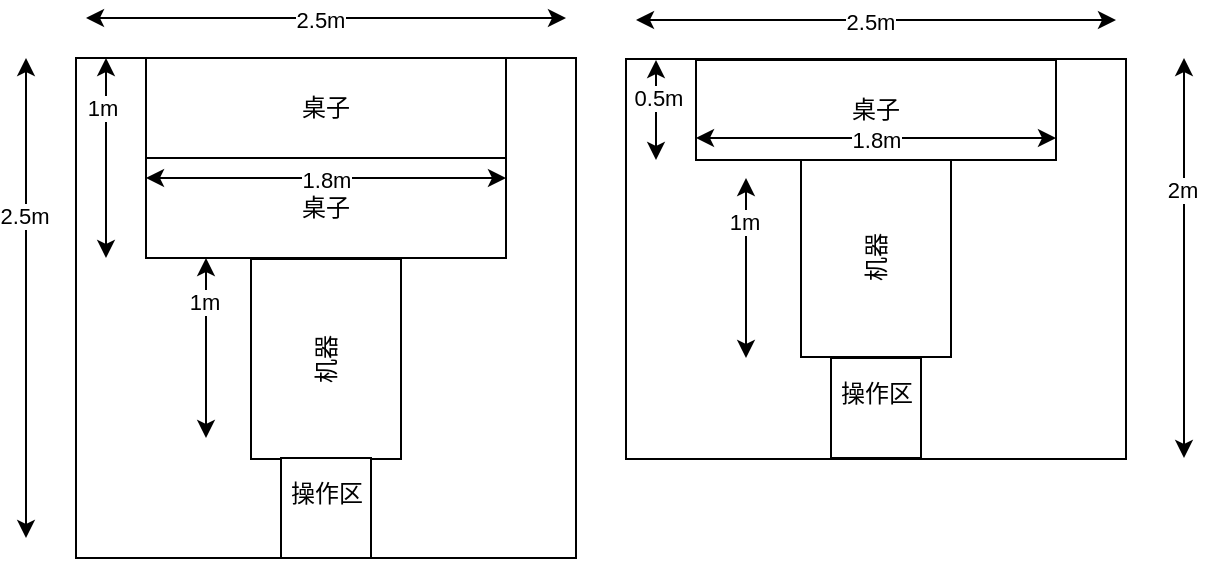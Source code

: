 <mxfile version="27.1.4">
  <diagram name="第 1 页" id="XqW4YtKoJZ4eg3O_WtkF">
    <mxGraphModel dx="923" dy="584" grid="1" gridSize="10" guides="1" tooltips="1" connect="1" arrows="1" fold="1" page="1" pageScale="1" pageWidth="700" pageHeight="1000" math="0" shadow="0">
      <root>
        <mxCell id="0" />
        <mxCell id="1" parent="0" />
        <mxCell id="QgqbaAy0OsrkQTlKKHhq-11" value="" style="endArrow=classic;startArrow=classic;html=1;rounded=0;" edge="1" parent="1">
          <mxGeometry width="50" height="50" relative="1" as="geometry">
            <mxPoint x="60" y="600" as="sourcePoint" />
            <mxPoint x="60" y="360" as="targetPoint" />
          </mxGeometry>
        </mxCell>
        <mxCell id="QgqbaAy0OsrkQTlKKHhq-12" value="2.5&lt;span style=&quot;background-color: light-dark(#ffffff, var(--ge-dark-color, #121212)); color: light-dark(rgb(0, 0, 0), rgb(255, 255, 255));&quot;&gt;m&lt;/span&gt;" style="edgeLabel;html=1;align=center;verticalAlign=middle;resizable=0;points=[];" vertex="1" connectable="0" parent="QgqbaAy0OsrkQTlKKHhq-11">
          <mxGeometry x="0.347" y="1" relative="1" as="geometry">
            <mxPoint as="offset" />
          </mxGeometry>
        </mxCell>
        <mxCell id="QgqbaAy0OsrkQTlKKHhq-34" value="" style="group" vertex="1" connectable="0" parent="1">
          <mxGeometry x="85.0" y="340" width="250" height="270" as="geometry" />
        </mxCell>
        <mxCell id="QgqbaAy0OsrkQTlKKHhq-1" value="" style="rounded=0;whiteSpace=wrap;html=1;rotation=90;movable=1;resizable=1;rotatable=1;deletable=1;editable=1;locked=0;connectable=1;" vertex="1" parent="QgqbaAy0OsrkQTlKKHhq-34">
          <mxGeometry x="1.421e-14" y="20" width="250" height="250" as="geometry" />
        </mxCell>
        <mxCell id="QgqbaAy0OsrkQTlKKHhq-2" value="桌子" style="rounded=0;whiteSpace=wrap;html=1;movable=1;resizable=1;rotatable=1;deletable=1;editable=1;locked=0;connectable=1;" vertex="1" parent="QgqbaAy0OsrkQTlKKHhq-34">
          <mxGeometry x="35.0" y="70" width="180" height="50" as="geometry" />
        </mxCell>
        <mxCell id="QgqbaAy0OsrkQTlKKHhq-6" value="" style="endArrow=classic;startArrow=classic;html=1;rounded=0;movable=1;resizable=1;rotatable=1;deletable=1;editable=1;locked=0;connectable=1;" edge="1" parent="QgqbaAy0OsrkQTlKKHhq-34">
          <mxGeometry width="50" height="50" relative="1" as="geometry">
            <mxPoint x="35.0" y="80" as="sourcePoint" />
            <mxPoint x="215" y="80" as="targetPoint" />
          </mxGeometry>
        </mxCell>
        <mxCell id="QgqbaAy0OsrkQTlKKHhq-7" value="1.8m" style="edgeLabel;html=1;align=center;verticalAlign=middle;resizable=1;points=[];movable=1;rotatable=1;deletable=1;editable=1;locked=0;connectable=1;" vertex="1" connectable="0" parent="QgqbaAy0OsrkQTlKKHhq-6">
          <mxGeometry x="0.175" y="-1" relative="1" as="geometry">
            <mxPoint x="-16" as="offset" />
          </mxGeometry>
        </mxCell>
        <mxCell id="QgqbaAy0OsrkQTlKKHhq-8" value="" style="endArrow=classic;startArrow=classic;html=1;rounded=0;movable=1;resizable=1;rotatable=1;deletable=1;editable=1;locked=0;connectable=1;" edge="1" parent="QgqbaAy0OsrkQTlKKHhq-34">
          <mxGeometry width="50" height="50" relative="1" as="geometry">
            <mxPoint x="5.0" as="sourcePoint" />
            <mxPoint x="245" as="targetPoint" />
          </mxGeometry>
        </mxCell>
        <mxCell id="QgqbaAy0OsrkQTlKKHhq-10" value="2.5m" style="edgeLabel;html=1;align=center;verticalAlign=middle;resizable=1;points=[];movable=1;rotatable=1;deletable=1;editable=1;locked=0;connectable=1;" vertex="1" connectable="0" parent="QgqbaAy0OsrkQTlKKHhq-8">
          <mxGeometry x="-0.023" y="-1" relative="1" as="geometry">
            <mxPoint as="offset" />
          </mxGeometry>
        </mxCell>
        <mxCell id="QgqbaAy0OsrkQTlKKHhq-13" value="" style="endArrow=classic;startArrow=classic;html=1;rounded=0;movable=1;resizable=1;rotatable=1;deletable=1;editable=1;locked=0;connectable=1;" edge="1" parent="QgqbaAy0OsrkQTlKKHhq-34">
          <mxGeometry width="50" height="50" relative="1" as="geometry">
            <mxPoint x="15.0" y="120" as="sourcePoint" />
            <mxPoint x="15.0" y="20" as="targetPoint" />
          </mxGeometry>
        </mxCell>
        <mxCell id="QgqbaAy0OsrkQTlKKHhq-15" value="1m" style="edgeLabel;html=1;align=center;verticalAlign=middle;resizable=1;points=[];movable=1;rotatable=1;deletable=1;editable=1;locked=0;connectable=1;" vertex="1" connectable="0" parent="QgqbaAy0OsrkQTlKKHhq-13">
          <mxGeometry x="0.501" y="2" relative="1" as="geometry">
            <mxPoint as="offset" />
          </mxGeometry>
        </mxCell>
        <mxCell id="QgqbaAy0OsrkQTlKKHhq-16" value="机器" style="whiteSpace=wrap;html=1;rotation=-90;movable=1;resizable=1;rotatable=1;deletable=1;editable=1;locked=0;connectable=1;" vertex="1" parent="QgqbaAy0OsrkQTlKKHhq-34">
          <mxGeometry x="75.0" y="133" width="100" height="75" as="geometry" />
        </mxCell>
        <mxCell id="QgqbaAy0OsrkQTlKKHhq-17" value="桌子" style="rounded=0;whiteSpace=wrap;html=1;movable=1;resizable=1;rotatable=1;deletable=1;editable=1;locked=0;connectable=1;" vertex="1" parent="QgqbaAy0OsrkQTlKKHhq-34">
          <mxGeometry x="35.0" y="20" width="180" height="50" as="geometry" />
        </mxCell>
        <mxCell id="QgqbaAy0OsrkQTlKKHhq-19" value="操作区&lt;div&gt;&lt;br&gt;&lt;/div&gt;" style="rounded=0;whiteSpace=wrap;html=1;movable=1;resizable=1;rotatable=1;deletable=1;editable=1;locked=0;connectable=1;" vertex="1" parent="QgqbaAy0OsrkQTlKKHhq-34">
          <mxGeometry x="102.5" y="220" width="45" height="50" as="geometry" />
        </mxCell>
        <mxCell id="QgqbaAy0OsrkQTlKKHhq-41" value="" style="endArrow=classic;startArrow=classic;html=1;rounded=0;" edge="1" parent="QgqbaAy0OsrkQTlKKHhq-34">
          <mxGeometry width="50" height="50" relative="1" as="geometry">
            <mxPoint x="65.0" y="210" as="sourcePoint" />
            <mxPoint x="65.0" y="120" as="targetPoint" />
          </mxGeometry>
        </mxCell>
        <mxCell id="QgqbaAy0OsrkQTlKKHhq-42" value="1m" style="edgeLabel;html=1;align=center;verticalAlign=middle;resizable=0;points=[];" vertex="1" connectable="0" parent="QgqbaAy0OsrkQTlKKHhq-41">
          <mxGeometry x="0.516" y="1" relative="1" as="geometry">
            <mxPoint as="offset" />
          </mxGeometry>
        </mxCell>
        <mxCell id="QgqbaAy0OsrkQTlKKHhq-35" value="" style="endArrow=classic;startArrow=classic;html=1;rounded=0;" edge="1" parent="1">
          <mxGeometry width="50" height="50" relative="1" as="geometry">
            <mxPoint x="639" y="560" as="sourcePoint" />
            <mxPoint x="639" y="360" as="targetPoint" />
          </mxGeometry>
        </mxCell>
        <mxCell id="QgqbaAy0OsrkQTlKKHhq-36" value="2&lt;span style=&quot;background-color: light-dark(#ffffff, var(--ge-dark-color, #121212)); color: light-dark(rgb(0, 0, 0), rgb(255, 255, 255));&quot;&gt;m&lt;/span&gt;" style="edgeLabel;html=1;align=center;verticalAlign=middle;resizable=0;points=[];" vertex="1" connectable="0" parent="QgqbaAy0OsrkQTlKKHhq-35">
          <mxGeometry x="0.347" y="1" relative="1" as="geometry">
            <mxPoint as="offset" />
          </mxGeometry>
        </mxCell>
        <mxCell id="QgqbaAy0OsrkQTlKKHhq-20" value="" style="rounded=0;whiteSpace=wrap;html=1;rotation=90;movable=0;resizable=0;rotatable=0;deletable=0;editable=0;locked=1;connectable=0;" vertex="1" parent="1">
          <mxGeometry x="385" y="335.5" width="200" height="250" as="geometry" />
        </mxCell>
        <mxCell id="QgqbaAy0OsrkQTlKKHhq-24" value="" style="endArrow=classic;startArrow=classic;html=1;rounded=0;movable=0;resizable=0;rotatable=0;deletable=0;editable=0;locked=1;connectable=0;" edge="1" parent="1">
          <mxGeometry width="50" height="50" relative="1" as="geometry">
            <mxPoint x="365" y="341" as="sourcePoint" />
            <mxPoint x="605" y="341" as="targetPoint" />
          </mxGeometry>
        </mxCell>
        <mxCell id="QgqbaAy0OsrkQTlKKHhq-25" value="2.5m" style="edgeLabel;html=1;align=center;verticalAlign=middle;resizable=0;points=[];movable=0;rotatable=0;deletable=0;editable=0;locked=1;connectable=0;" vertex="1" connectable="0" parent="QgqbaAy0OsrkQTlKKHhq-24">
          <mxGeometry x="-0.023" y="-1" relative="1" as="geometry">
            <mxPoint as="offset" />
          </mxGeometry>
        </mxCell>
        <mxCell id="QgqbaAy0OsrkQTlKKHhq-28" value="" style="endArrow=classic;startArrow=classic;html=1;rounded=0;movable=1;resizable=1;rotatable=1;deletable=1;editable=1;locked=0;connectable=1;" edge="1" parent="1">
          <mxGeometry width="50" height="50" relative="1" as="geometry">
            <mxPoint x="375" y="411" as="sourcePoint" />
            <mxPoint x="375" y="361" as="targetPoint" />
          </mxGeometry>
        </mxCell>
        <mxCell id="QgqbaAy0OsrkQTlKKHhq-40" value="0.5m" style="edgeLabel;html=1;align=center;verticalAlign=middle;resizable=0;points=[];" vertex="1" connectable="0" parent="QgqbaAy0OsrkQTlKKHhq-28">
          <mxGeometry x="0.232" y="-1" relative="1" as="geometry">
            <mxPoint as="offset" />
          </mxGeometry>
        </mxCell>
        <mxCell id="QgqbaAy0OsrkQTlKKHhq-30" value="机器" style="whiteSpace=wrap;html=1;rotation=-90;movable=0;resizable=0;rotatable=0;deletable=0;editable=0;locked=1;connectable=0;" vertex="1" parent="1">
          <mxGeometry x="435" y="422" width="100" height="75" as="geometry" />
        </mxCell>
        <mxCell id="QgqbaAy0OsrkQTlKKHhq-31" value="桌子" style="rounded=0;whiteSpace=wrap;html=1;movable=0;resizable=0;rotatable=0;deletable=0;editable=0;locked=1;connectable=0;" vertex="1" parent="1">
          <mxGeometry x="395" y="361" width="180" height="50" as="geometry" />
        </mxCell>
        <mxCell id="QgqbaAy0OsrkQTlKKHhq-32" value="操作区&lt;div&gt;&lt;br&gt;&lt;/div&gt;" style="rounded=0;whiteSpace=wrap;html=1;movable=0;resizable=0;rotatable=0;deletable=0;editable=0;locked=1;connectable=0;" vertex="1" parent="1">
          <mxGeometry x="462.5" y="510" width="45" height="50" as="geometry" />
        </mxCell>
        <mxCell id="QgqbaAy0OsrkQTlKKHhq-22" value="" style="endArrow=classic;startArrow=classic;html=1;rounded=0;movable=1;resizable=1;rotatable=1;deletable=1;editable=1;locked=0;connectable=1;" edge="1" parent="1">
          <mxGeometry width="50" height="50" relative="1" as="geometry">
            <mxPoint x="395" y="400" as="sourcePoint" />
            <mxPoint x="575" y="400" as="targetPoint" />
          </mxGeometry>
        </mxCell>
        <mxCell id="QgqbaAy0OsrkQTlKKHhq-23" value="1.8m" style="edgeLabel;html=1;align=center;verticalAlign=middle;resizable=1;points=[];movable=1;rotatable=1;deletable=1;editable=1;locked=0;connectable=1;" vertex="1" connectable="0" parent="QgqbaAy0OsrkQTlKKHhq-22">
          <mxGeometry x="0.175" y="-1" relative="1" as="geometry">
            <mxPoint x="-16" as="offset" />
          </mxGeometry>
        </mxCell>
        <mxCell id="QgqbaAy0OsrkQTlKKHhq-37" value="" style="endArrow=classic;startArrow=classic;html=1;rounded=0;" edge="1" parent="1">
          <mxGeometry width="50" height="50" relative="1" as="geometry">
            <mxPoint x="420" y="510" as="sourcePoint" />
            <mxPoint x="420" y="420" as="targetPoint" />
          </mxGeometry>
        </mxCell>
        <mxCell id="QgqbaAy0OsrkQTlKKHhq-38" value="1m" style="edgeLabel;html=1;align=center;verticalAlign=middle;resizable=0;points=[];" vertex="1" connectable="0" parent="QgqbaAy0OsrkQTlKKHhq-37">
          <mxGeometry x="0.516" y="1" relative="1" as="geometry">
            <mxPoint as="offset" />
          </mxGeometry>
        </mxCell>
      </root>
    </mxGraphModel>
  </diagram>
</mxfile>
